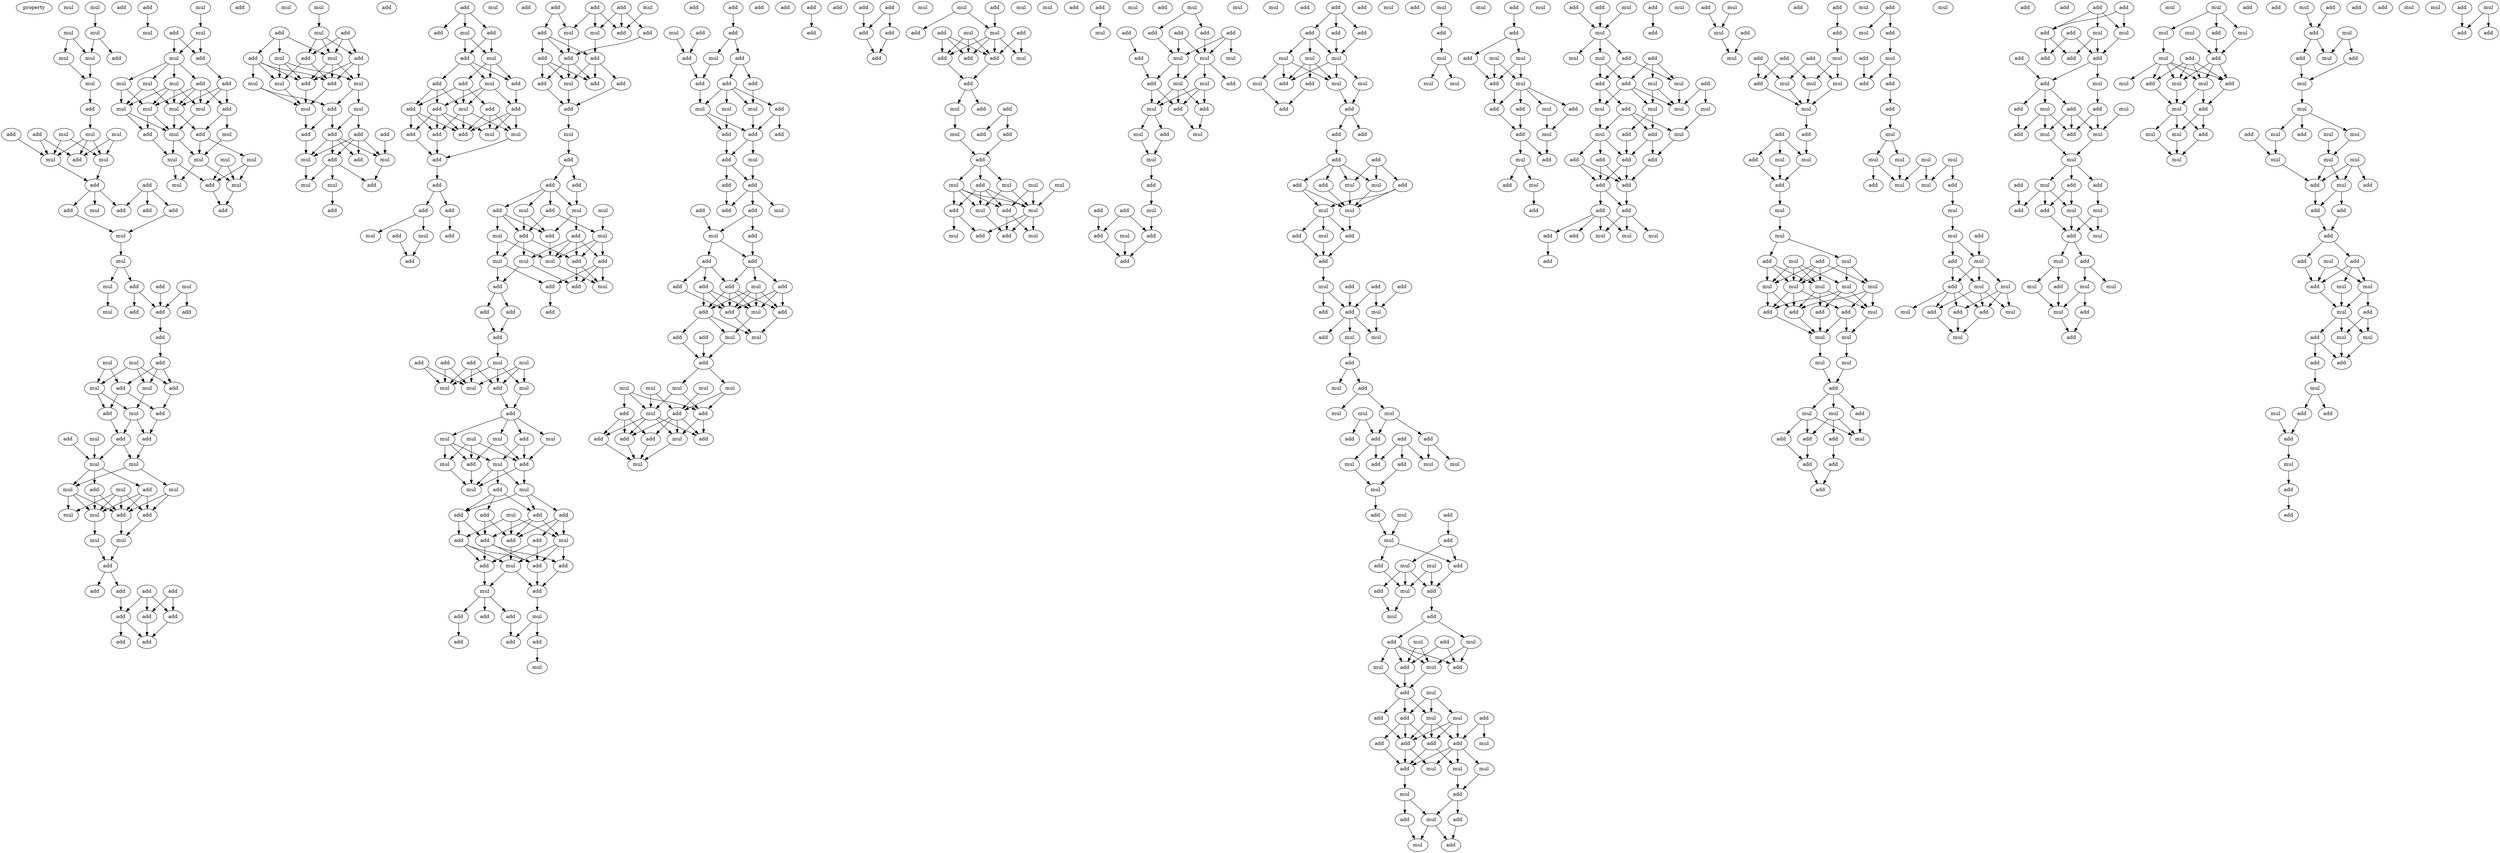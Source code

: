 digraph {
    node [fontcolor=black]
    property [mul=2,lf=2.0]
    0 [ label = mul ];
    1 [ label = mul ];
    2 [ label = mul ];
    3 [ label = mul ];
    4 [ label = mul ];
    5 [ label = add ];
    6 [ label = mul ];
    7 [ label = mul ];
    8 [ label = add ];
    9 [ label = mul ];
    10 [ label = mul ];
    11 [ label = add ];
    12 [ label = add ];
    13 [ label = mul ];
    14 [ label = mul ];
    15 [ label = add ];
    16 [ label = mul ];
    17 [ label = add ];
    18 [ label = add ];
    19 [ label = add ];
    20 [ label = add ];
    21 [ label = add ];
    22 [ label = add ];
    23 [ label = mul ];
    24 [ label = mul ];
    25 [ label = mul ];
    26 [ label = add ];
    27 [ label = mul ];
    28 [ label = mul ];
    29 [ label = add ];
    30 [ label = add ];
    31 [ label = add ];
    32 [ label = mul ];
    33 [ label = add ];
    34 [ label = add ];
    35 [ label = mul ];
    36 [ label = mul ];
    37 [ label = add ];
    38 [ label = add ];
    39 [ label = mul ];
    40 [ label = mul ];
    41 [ label = add ];
    42 [ label = add ];
    43 [ label = mul ];
    44 [ label = add ];
    45 [ label = add ];
    46 [ label = add ];
    47 [ label = add ];
    48 [ label = add ];
    49 [ label = mul ];
    50 [ label = mul ];
    51 [ label = mul ];
    52 [ label = add ];
    53 [ label = mul ];
    54 [ label = mul ];
    55 [ label = add ];
    56 [ label = mul ];
    57 [ label = mul ];
    58 [ label = add ];
    59 [ label = add ];
    60 [ label = mul ];
    61 [ label = mul ];
    62 [ label = mul ];
    63 [ label = add ];
    64 [ label = add ];
    65 [ label = add ];
    66 [ label = add ];
    67 [ label = add ];
    68 [ label = add ];
    69 [ label = add ];
    70 [ label = add ];
    71 [ label = add ];
    72 [ label = add ];
    73 [ label = add ];
    74 [ label = mul ];
    75 [ label = mul ];
    76 [ label = add ];
    77 [ label = add ];
    78 [ label = mul ];
    79 [ label = mul ];
    80 [ label = add ];
    81 [ label = mul ];
    82 [ label = mul ];
    83 [ label = add ];
    84 [ label = mul ];
    85 [ label = add ];
    86 [ label = mul ];
    87 [ label = add ];
    88 [ label = mul ];
    89 [ label = mul ];
    90 [ label = mul ];
    91 [ label = add ];
    92 [ label = add ];
    93 [ label = mul ];
    94 [ label = mul ];
    95 [ label = mul ];
    96 [ label = mul ];
    97 [ label = mul ];
    98 [ label = mul ];
    99 [ label = mul ];
    100 [ label = mul ];
    101 [ label = add ];
    102 [ label = mul ];
    103 [ label = add ];
    104 [ label = mul ];
    105 [ label = add ];
    106 [ label = mul ];
    107 [ label = add ];
    108 [ label = add ];
    109 [ label = mul ];
    110 [ label = add ];
    111 [ label = add ];
    112 [ label = mul ];
    113 [ label = add ];
    114 [ label = add ];
    115 [ label = mul ];
    116 [ label = add ];
    117 [ label = mul ];
    118 [ label = mul ];
    119 [ label = add ];
    120 [ label = mul ];
    121 [ label = mul ];
    122 [ label = add ];
    123 [ label = add ];
    124 [ label = add ];
    125 [ label = add ];
    126 [ label = add ];
    127 [ label = add ];
    128 [ label = mul ];
    129 [ label = mul ];
    130 [ label = mul ];
    131 [ label = mul ];
    132 [ label = add ];
    133 [ label = add ];
    134 [ label = add ];
    135 [ label = add ];
    136 [ label = mul ];
    137 [ label = add ];
    138 [ label = mul ];
    139 [ label = add ];
    140 [ label = mul ];
    141 [ label = add ];
    142 [ label = add ];
    143 [ label = add ];
    144 [ label = mul ];
    145 [ label = add ];
    146 [ label = add ];
    147 [ label = mul ];
    148 [ label = add ];
    149 [ label = add ];
    150 [ label = add ];
    151 [ label = mul ];
    152 [ label = add ];
    153 [ label = mul ];
    154 [ label = add ];
    155 [ label = add ];
    156 [ label = add ];
    157 [ label = add ];
    158 [ label = add ];
    159 [ label = add ];
    160 [ label = mul ];
    161 [ label = add ];
    162 [ label = mul ];
    163 [ label = add ];
    164 [ label = add ];
    165 [ label = add ];
    166 [ label = add ];
    167 [ label = add ];
    168 [ label = mul ];
    169 [ label = add ];
    170 [ label = mul ];
    171 [ label = add ];
    172 [ label = mul ];
    173 [ label = add ];
    174 [ label = add ];
    175 [ label = add ];
    176 [ label = add ];
    177 [ label = add ];
    178 [ label = mul ];
    179 [ label = add ];
    180 [ label = add ];
    181 [ label = add ];
    182 [ label = mul ];
    183 [ label = add ];
    184 [ label = add ];
    185 [ label = add ];
    186 [ label = mul ];
    187 [ label = add ];
    188 [ label = mul ];
    189 [ label = mul ];
    190 [ label = add ];
    191 [ label = add ];
    192 [ label = mul ];
    193 [ label = add ];
    194 [ label = mul ];
    195 [ label = add ];
    196 [ label = add ];
    197 [ label = mul ];
    198 [ label = mul ];
    199 [ label = mul ];
    200 [ label = add ];
    201 [ label = add ];
    202 [ label = add ];
    203 [ label = mul ];
    204 [ label = add ];
    205 [ label = add ];
    206 [ label = add ];
    207 [ label = add ];
    208 [ label = add ];
    209 [ label = add ];
    210 [ label = add ];
    211 [ label = mul ];
    212 [ label = mul ];
    213 [ label = add ];
    214 [ label = mul ];
    215 [ label = mul ];
    216 [ label = add ];
    217 [ label = mul ];
    218 [ label = add ];
    219 [ label = mul ];
    220 [ label = add ];
    221 [ label = mul ];
    222 [ label = mul ];
    223 [ label = mul ];
    224 [ label = add ];
    225 [ label = mul ];
    226 [ label = add ];
    227 [ label = mul ];
    228 [ label = mul ];
    229 [ label = mul ];
    230 [ label = add ];
    231 [ label = add ];
    232 [ label = add ];
    233 [ label = add ];
    234 [ label = add ];
    235 [ label = mul ];
    236 [ label = mul ];
    237 [ label = add ];
    238 [ label = add ];
    239 [ label = add ];
    240 [ label = add ];
    241 [ label = add ];
    242 [ label = mul ];
    243 [ label = add ];
    244 [ label = add ];
    245 [ label = mul ];
    246 [ label = add ];
    247 [ label = add ];
    248 [ label = mul ];
    249 [ label = add ];
    250 [ label = add ];
    251 [ label = add ];
    252 [ label = add ];
    253 [ label = add ];
    254 [ label = mul ];
    255 [ label = add ];
    256 [ label = add ];
    257 [ label = mul ];
    258 [ label = add ];
    259 [ label = add ];
    260 [ label = add ];
    261 [ label = mul ];
    262 [ label = add ];
    263 [ label = add ];
    264 [ label = add ];
    265 [ label = add ];
    266 [ label = mul ];
    267 [ label = add ];
    268 [ label = mul ];
    269 [ label = mul ];
    270 [ label = add ];
    271 [ label = add ];
    272 [ label = add ];
    273 [ label = mul ];
    274 [ label = add ];
    275 [ label = add ];
    276 [ label = add ];
    277 [ label = add ];
    278 [ label = add ];
    279 [ label = mul ];
    280 [ label = add ];
    281 [ label = mul ];
    282 [ label = add ];
    283 [ label = add ];
    284 [ label = add ];
    285 [ label = add ];
    286 [ label = mul ];
    287 [ label = add ];
    288 [ label = add ];
    289 [ label = add ];
    290 [ label = mul ];
    291 [ label = add ];
    292 [ label = add ];
    293 [ label = add ];
    294 [ label = add ];
    295 [ label = add ];
    296 [ label = mul ];
    297 [ label = mul ];
    298 [ label = add ];
    299 [ label = mul ];
    300 [ label = mul ];
    301 [ label = mul ];
    302 [ label = mul ];
    303 [ label = mul ];
    304 [ label = mul ];
    305 [ label = add ];
    306 [ label = add ];
    307 [ label = add ];
    308 [ label = add ];
    309 [ label = add ];
    310 [ label = add ];
    311 [ label = mul ];
    312 [ label = add ];
    313 [ label = mul ];
    314 [ label = add ];
    315 [ label = add ];
    316 [ label = add ];
    317 [ label = add ];
    318 [ label = add ];
    319 [ label = add ];
    320 [ label = add ];
    321 [ label = add ];
    322 [ label = mul ];
    323 [ label = add ];
    324 [ label = add ];
    325 [ label = mul ];
    326 [ label = add ];
    327 [ label = add ];
    328 [ label = mul ];
    329 [ label = mul ];
    330 [ label = add ];
    331 [ label = add ];
    332 [ label = add ];
    333 [ label = add ];
    334 [ label = mul ];
    335 [ label = add ];
    336 [ label = add ];
    337 [ label = add ];
    338 [ label = mul ];
    339 [ label = add ];
    340 [ label = add ];
    341 [ label = add ];
    342 [ label = mul ];
    343 [ label = add ];
    344 [ label = mul ];
    345 [ label = mul ];
    346 [ label = mul ];
    347 [ label = add ];
    348 [ label = mul ];
    349 [ label = mul ];
    350 [ label = mul ];
    351 [ label = add ];
    352 [ label = add ];
    353 [ label = mul ];
    354 [ label = add ];
    355 [ label = add ];
    356 [ label = mul ];
    357 [ label = mul ];
    358 [ label = mul ];
    359 [ label = add ];
    360 [ label = add ];
    361 [ label = mul ];
    362 [ label = mul ];
    363 [ label = add ];
    364 [ label = mul ];
    365 [ label = add ];
    366 [ label = add ];
    367 [ label = add ];
    368 [ label = add ];
    369 [ label = add ];
    370 [ label = mul ];
    371 [ label = add ];
    372 [ label = mul ];
    373 [ label = mul ];
    374 [ label = add ];
    375 [ label = mul ];
    376 [ label = add ];
    377 [ label = mul ];
    378 [ label = add ];
    379 [ label = add ];
    380 [ label = mul ];
    381 [ label = add ];
    382 [ label = mul ];
    383 [ label = mul ];
    384 [ label = mul ];
    385 [ label = mul ];
    386 [ label = mul ];
    387 [ label = add ];
    388 [ label = add ];
    389 [ label = add ];
    390 [ label = mul ];
    391 [ label = add ];
    392 [ label = mul ];
    393 [ label = add ];
    394 [ label = add ];
    395 [ label = add ];
    396 [ label = add ];
    397 [ label = add ];
    398 [ label = add ];
    399 [ label = add ];
    400 [ label = mul ];
    401 [ label = mul ];
    402 [ label = mul ];
    403 [ label = add ];
    404 [ label = add ];
    405 [ label = mul ];
    406 [ label = mul ];
    407 [ label = mul ];
    408 [ label = add ];
    409 [ label = add ];
    410 [ label = add ];
    411 [ label = add ];
    412 [ label = add ];
    413 [ label = add ];
    414 [ label = mul ];
    415 [ label = add ];
    416 [ label = add ];
    417 [ label = mul ];
    418 [ label = add ];
    419 [ label = mul ];
    420 [ label = mul ];
    421 [ label = add ];
    422 [ label = mul ];
    423 [ label = add ];
    424 [ label = add ];
    425 [ label = add ];
    426 [ label = add ];
    427 [ label = add ];
    428 [ label = mul ];
    429 [ label = add ];
    430 [ label = add ];
    431 [ label = add ];
    432 [ label = mul ];
    433 [ label = mul ];
    434 [ label = add ];
    435 [ label = mul ];
    436 [ label = add ];
    437 [ label = mul ];
    438 [ label = add ];
    439 [ label = mul ];
    440 [ label = mul ];
    441 [ label = mul ];
    442 [ label = add ];
    443 [ label = add ];
    444 [ label = add ];
    445 [ label = add ];
    446 [ label = add ];
    447 [ label = add ];
    448 [ label = mul ];
    449 [ label = mul ];
    450 [ label = mul ];
    451 [ label = mul ];
    452 [ label = add ];
    453 [ label = add ];
    454 [ label = mul ];
    455 [ label = mul ];
    456 [ label = add ];
    457 [ label = add ];
    458 [ label = add ];
    459 [ label = mul ];
    460 [ label = mul ];
    461 [ label = add ];
    462 [ label = mul ];
    463 [ label = mul ];
    464 [ label = add ];
    465 [ label = mul ];
    466 [ label = add ];
    467 [ label = mul ];
    468 [ label = add ];
    469 [ label = add ];
    470 [ label = mul ];
    471 [ label = add ];
    472 [ label = mul ];
    473 [ label = mul ];
    474 [ label = add ];
    475 [ label = add ];
    476 [ label = add ];
    477 [ label = mul ];
    478 [ label = mul ];
    479 [ label = add ];
    480 [ label = add ];
    481 [ label = add ];
    482 [ label = mul ];
    483 [ label = add ];
    484 [ label = add ];
    485 [ label = add ];
    486 [ label = mul ];
    487 [ label = add ];
    488 [ label = mul ];
    489 [ label = mul ];
    490 [ label = add ];
    491 [ label = mul ];
    492 [ label = add ];
    493 [ label = mul ];
    494 [ label = add ];
    495 [ label = mul ];
    496 [ label = add ];
    497 [ label = mul ];
    498 [ label = mul ];
    499 [ label = add ];
    500 [ label = add ];
    501 [ label = mul ];
    502 [ label = mul ];
    503 [ label = add ];
    504 [ label = mul ];
    505 [ label = mul ];
    506 [ label = add ];
    507 [ label = mul ];
    508 [ label = add ];
    509 [ label = mul ];
    510 [ label = mul ];
    511 [ label = add ];
    512 [ label = mul ];
    513 [ label = add ];
    514 [ label = mul ];
    515 [ label = add ];
    516 [ label = add ];
    517 [ label = add ];
    518 [ label = mul ];
    519 [ label = add ];
    520 [ label = mul ];
    521 [ label = add ];
    522 [ label = mul ];
    523 [ label = add ];
    524 [ label = add ];
    525 [ label = add ];
    526 [ label = mul ];
    527 [ label = mul ];
    528 [ label = mul ];
    529 [ label = mul ];
    530 [ label = add ];
    531 [ label = add ];
    532 [ label = add ];
    533 [ label = mul ];
    534 [ label = add ];
    535 [ label = mul ];
    536 [ label = add ];
    537 [ label = mul ];
    538 [ label = mul ];
    539 [ label = mul ];
    540 [ label = add ];
    541 [ label = mul ];
    542 [ label = mul ];
    543 [ label = mul ];
    544 [ label = add ];
    545 [ label = add ];
    546 [ label = add ];
    547 [ label = add ];
    548 [ label = add ];
    549 [ label = add ];
    550 [ label = add ];
    551 [ label = add ];
    552 [ label = add ];
    553 [ label = add ];
    554 [ label = mul ];
    555 [ label = mul ];
    556 [ label = add ];
    557 [ label = mul ];
    558 [ label = add ];
    559 [ label = add ];
    560 [ label = add ];
    561 [ label = mul ];
    562 [ label = add ];
    563 [ label = mul ];
    564 [ label = add ];
    565 [ label = add ];
    566 [ label = mul ];
    567 [ label = add ];
    568 [ label = add ];
    569 [ label = mul ];
    570 [ label = add ];
    571 [ label = mul ];
    572 [ label = add ];
    573 [ label = add ];
    574 [ label = add ];
    575 [ label = add ];
    576 [ label = mul ];
    577 [ label = mul ];
    578 [ label = mul ];
    579 [ label = mul ];
    580 [ label = add ];
    581 [ label = add ];
    582 [ label = mul ];
    583 [ label = mul ];
    584 [ label = mul ];
    585 [ label = add ];
    586 [ label = add ];
    587 [ label = mul ];
    588 [ label = mul ];
    589 [ label = add ];
    590 [ label = mul ];
    591 [ label = mul ];
    592 [ label = add ];
    593 [ label = mul ];
    594 [ label = mul ];
    595 [ label = mul ];
    596 [ label = mul ];
    597 [ label = mul ];
    598 [ label = add ];
    599 [ label = add ];
    600 [ label = add ];
    601 [ label = add ];
    602 [ label = mul ];
    603 [ label = mul ];
    604 [ label = mul ];
    605 [ label = mul ];
    606 [ label = mul ];
    607 [ label = add ];
    608 [ label = mul ];
    609 [ label = add ];
    610 [ label = mul ];
    611 [ label = add ];
    612 [ label = mul ];
    613 [ label = add ];
    614 [ label = add ];
    615 [ label = add ];
    616 [ label = add ];
    617 [ label = add ];
    618 [ label = add ];
    619 [ label = mul ];
    620 [ label = add ];
    621 [ label = mul ];
    622 [ label = add ];
    623 [ label = add ];
    624 [ label = mul ];
    625 [ label = add ];
    626 [ label = add ];
    627 [ label = add ];
    628 [ label = mul ];
    629 [ label = mul ];
    630 [ label = mul ];
    631 [ label = mul ];
    632 [ label = mul ];
    633 [ label = mul ];
    634 [ label = add ];
    635 [ label = add ];
    636 [ label = mul ];
    637 [ label = mul ];
    638 [ label = mul ];
    639 [ label = add ];
    640 [ label = mul ];
    641 [ label = add ];
    642 [ label = mul ];
    643 [ label = mul ];
    644 [ label = add ];
    645 [ label = mul ];
    646 [ label = mul ];
    647 [ label = add ];
    648 [ label = add ];
    649 [ label = add ];
    650 [ label = mul ];
    651 [ label = add ];
    652 [ label = add ];
    653 [ label = add ];
    654 [ label = mul ];
    655 [ label = add ];
    656 [ label = add ];
    657 [ label = mul ];
    658 [ label = add ];
    659 [ label = add ];
    660 [ label = add ];
    661 [ label = add ];
    662 [ label = add ];
    663 [ label = mul ];
    664 [ label = add ];
    665 [ label = mul ];
    666 [ label = add ];
    667 [ label = mul ];
    668 [ label = add ];
    669 [ label = mul ];
    670 [ label = mul ];
    671 [ label = add ];
    672 [ label = add ];
    673 [ label = mul ];
    674 [ label = mul ];
    675 [ label = add ];
    676 [ label = add ];
    677 [ label = add ];
    678 [ label = mul ];
    679 [ label = add ];
    680 [ label = add ];
    681 [ label = mul ];
    682 [ label = mul ];
    683 [ label = add ];
    684 [ label = mul ];
    685 [ label = add ];
    686 [ label = mul ];
    687 [ label = mul ];
    688 [ label = mul ];
    689 [ label = add ];
    690 [ label = mul ];
    691 [ label = add ];
    692 [ label = add ];
    693 [ label = mul ];
    694 [ label = mul ];
    695 [ label = mul ];
    696 [ label = add ];
    697 [ label = mul ];
    698 [ label = add ];
    699 [ label = mul ];
    700 [ label = add ];
    701 [ label = mul ];
    702 [ label = add ];
    703 [ label = mul ];
    704 [ label = mul ];
    705 [ label = mul ];
    706 [ label = add ];
    707 [ label = add ];
    708 [ label = add ];
    709 [ label = mul ];
    710 [ label = add ];
    711 [ label = mul ];
    712 [ label = mul ];
    713 [ label = add ];
    714 [ label = mul ];
    715 [ label = mul ];
    716 [ label = add ];
    717 [ label = mul ];
    718 [ label = add ];
    719 [ label = mul ];
    720 [ label = add ];
    721 [ label = add ];
    722 [ label = add ];
    723 [ label = mul ];
    724 [ label = mul ];
    725 [ label = mul ];
    726 [ label = add ];
    727 [ label = mul ];
    728 [ label = mul ];
    729 [ label = add ];
    730 [ label = mul ];
    731 [ label = mul ];
    732 [ label = mul ];
    733 [ label = add ];
    734 [ label = mul ];
    735 [ label = add ];
    736 [ label = add ];
    737 [ label = add ];
    738 [ label = add ];
    739 [ label = mul ];
    740 [ label = add ];
    741 [ label = add ];
    742 [ label = add ];
    743 [ label = add ];
    744 [ label = mul ];
    745 [ label = mul ];
    746 [ label = mul ];
    747 [ label = add ];
    748 [ label = mul ];
    749 [ label = add ];
    750 [ label = mul ];
    751 [ label = mul ];
    752 [ label = add ];
    753 [ label = add ];
    754 [ label = mul ];
    755 [ label = mul ];
    756 [ label = add ];
    757 [ label = add ];
    758 [ label = add ];
    759 [ label = mul ];
    760 [ label = add ];
    761 [ label = add ];
    762 [ label = mul ];
    763 [ label = add ];
    764 [ label = mul ];
    765 [ label = add ];
    766 [ label = add ];
    1 -> 3 [ name = 0 ];
    2 -> 4 [ name = 1 ];
    2 -> 6 [ name = 2 ];
    3 -> 4 [ name = 3 ];
    3 -> 5 [ name = 4 ];
    4 -> 7 [ name = 5 ];
    6 -> 7 [ name = 6 ];
    7 -> 8 [ name = 7 ];
    8 -> 13 [ name = 8 ];
    9 -> 15 [ name = 9 ];
    9 -> 16 [ name = 10 ];
    10 -> 14 [ name = 11 ];
    10 -> 16 [ name = 12 ];
    11 -> 14 [ name = 13 ];
    11 -> 15 [ name = 14 ];
    12 -> 14 [ name = 15 ];
    13 -> 14 [ name = 16 ];
    13 -> 15 [ name = 17 ];
    13 -> 16 [ name = 18 ];
    14 -> 17 [ name = 19 ];
    16 -> 17 [ name = 20 ];
    17 -> 20 [ name = 21 ];
    17 -> 21 [ name = 22 ];
    17 -> 23 [ name = 23 ];
    18 -> 19 [ name = 24 ];
    18 -> 20 [ name = 25 ];
    18 -> 22 [ name = 26 ];
    19 -> 24 [ name = 27 ];
    21 -> 24 [ name = 28 ];
    24 -> 25 [ name = 29 ];
    25 -> 28 [ name = 30 ];
    25 -> 29 [ name = 31 ];
    26 -> 33 [ name = 32 ];
    27 -> 30 [ name = 33 ];
    27 -> 33 [ name = 34 ];
    28 -> 32 [ name = 35 ];
    29 -> 31 [ name = 36 ];
    29 -> 33 [ name = 37 ];
    33 -> 34 [ name = 38 ];
    34 -> 37 [ name = 39 ];
    35 -> 38 [ name = 40 ];
    35 -> 40 [ name = 41 ];
    36 -> 39 [ name = 42 ];
    36 -> 40 [ name = 43 ];
    36 -> 41 [ name = 44 ];
    37 -> 38 [ name = 45 ];
    37 -> 39 [ name = 46 ];
    37 -> 41 [ name = 47 ];
    38 -> 42 [ name = 48 ];
    38 -> 44 [ name = 49 ];
    39 -> 43 [ name = 50 ];
    40 -> 43 [ name = 51 ];
    40 -> 44 [ name = 52 ];
    41 -> 42 [ name = 53 ];
    42 -> 47 [ name = 54 ];
    43 -> 45 [ name = 55 ];
    43 -> 47 [ name = 56 ];
    44 -> 45 [ name = 57 ];
    45 -> 50 [ name = 58 ];
    45 -> 51 [ name = 59 ];
    47 -> 50 [ name = 60 ];
    48 -> 51 [ name = 61 ];
    49 -> 51 [ name = 62 ];
    50 -> 53 [ name = 63 ];
    50 -> 56 [ name = 64 ];
    51 -> 52 [ name = 65 ];
    51 -> 55 [ name = 66 ];
    51 -> 56 [ name = 67 ];
    52 -> 57 [ name = 68 ];
    52 -> 58 [ name = 69 ];
    52 -> 59 [ name = 70 ];
    53 -> 58 [ name = 71 ];
    53 -> 59 [ name = 72 ];
    54 -> 57 [ name = 73 ];
    54 -> 58 [ name = 74 ];
    54 -> 59 [ name = 75 ];
    54 -> 60 [ name = 76 ];
    55 -> 57 [ name = 77 ];
    55 -> 58 [ name = 78 ];
    56 -> 57 [ name = 79 ];
    56 -> 58 [ name = 80 ];
    56 -> 60 [ name = 81 ];
    57 -> 61 [ name = 82 ];
    58 -> 62 [ name = 83 ];
    59 -> 62 [ name = 84 ];
    61 -> 63 [ name = 85 ];
    62 -> 63 [ name = 86 ];
    63 -> 64 [ name = 87 ];
    63 -> 66 [ name = 88 ];
    65 -> 68 [ name = 89 ];
    65 -> 69 [ name = 90 ];
    65 -> 70 [ name = 91 ];
    66 -> 70 [ name = 92 ];
    67 -> 68 [ name = 93 ];
    67 -> 69 [ name = 94 ];
    68 -> 72 [ name = 95 ];
    69 -> 72 [ name = 96 ];
    70 -> 71 [ name = 97 ];
    70 -> 72 [ name = 98 ];
    73 -> 74 [ name = 99 ];
    75 -> 78 [ name = 100 ];
    77 -> 79 [ name = 101 ];
    77 -> 80 [ name = 102 ];
    78 -> 79 [ name = 103 ];
    78 -> 80 [ name = 104 ];
    79 -> 81 [ name = 105 ];
    79 -> 82 [ name = 106 ];
    79 -> 84 [ name = 107 ];
    79 -> 85 [ name = 108 ];
    80 -> 83 [ name = 109 ];
    81 -> 88 [ name = 110 ];
    81 -> 89 [ name = 111 ];
    82 -> 88 [ name = 112 ];
    82 -> 90 [ name = 113 ];
    83 -> 86 [ name = 114 ];
    83 -> 87 [ name = 115 ];
    83 -> 90 [ name = 116 ];
    84 -> 86 [ name = 117 ];
    84 -> 88 [ name = 118 ];
    84 -> 89 [ name = 119 ];
    84 -> 90 [ name = 120 ];
    85 -> 86 [ name = 121 ];
    85 -> 87 [ name = 122 ];
    85 -> 89 [ name = 123 ];
    85 -> 90 [ name = 124 ];
    86 -> 93 [ name = 125 ];
    87 -> 92 [ name = 126 ];
    87 -> 94 [ name = 127 ];
    88 -> 91 [ name = 128 ];
    88 -> 93 [ name = 129 ];
    89 -> 91 [ name = 130 ];
    89 -> 93 [ name = 131 ];
    90 -> 92 [ name = 132 ];
    90 -> 93 [ name = 133 ];
    91 -> 98 [ name = 134 ];
    92 -> 96 [ name = 135 ];
    92 -> 97 [ name = 136 ];
    93 -> 96 [ name = 137 ];
    93 -> 98 [ name = 138 ];
    94 -> 96 [ name = 139 ];
    95 -> 101 [ name = 140 ];
    95 -> 102 [ name = 141 ];
    96 -> 100 [ name = 142 ];
    96 -> 102 [ name = 143 ];
    97 -> 101 [ name = 144 ];
    97 -> 102 [ name = 145 ];
    98 -> 100 [ name = 146 ];
    98 -> 101 [ name = 147 ];
    101 -> 103 [ name = 148 ];
    102 -> 103 [ name = 149 ];
    104 -> 106 [ name = 150 ];
    106 -> 111 [ name = 151 ];
    106 -> 112 [ name = 152 ];
    106 -> 113 [ name = 153 ];
    107 -> 109 [ name = 154 ];
    107 -> 110 [ name = 155 ];
    107 -> 112 [ name = 156 ];
    108 -> 111 [ name = 157 ];
    108 -> 112 [ name = 158 ];
    108 -> 113 [ name = 159 ];
    109 -> 114 [ name = 160 ];
    109 -> 115 [ name = 161 ];
    109 -> 117 [ name = 162 ];
    110 -> 114 [ name = 163 ];
    110 -> 116 [ name = 164 ];
    110 -> 117 [ name = 165 ];
    110 -> 118 [ name = 166 ];
    111 -> 116 [ name = 167 ];
    111 -> 117 [ name = 168 ];
    112 -> 114 [ name = 169 ];
    112 -> 115 [ name = 170 ];
    112 -> 116 [ name = 171 ];
    113 -> 114 [ name = 172 ];
    113 -> 115 [ name = 173 ];
    113 -> 116 [ name = 174 ];
    114 -> 120 [ name = 175 ];
    115 -> 119 [ name = 176 ];
    115 -> 121 [ name = 177 ];
    116 -> 120 [ name = 178 ];
    117 -> 120 [ name = 179 ];
    118 -> 119 [ name = 180 ];
    118 -> 120 [ name = 181 ];
    119 -> 124 [ name = 182 ];
    119 -> 125 [ name = 183 ];
    120 -> 124 [ name = 184 ];
    121 -> 123 [ name = 185 ];
    121 -> 125 [ name = 186 ];
    122 -> 128 [ name = 187 ];
    123 -> 126 [ name = 188 ];
    123 -> 127 [ name = 189 ];
    123 -> 128 [ name = 190 ];
    123 -> 129 [ name = 191 ];
    124 -> 129 [ name = 192 ];
    125 -> 126 [ name = 193 ];
    125 -> 127 [ name = 194 ];
    125 -> 128 [ name = 195 ];
    125 -> 129 [ name = 196 ];
    127 -> 130 [ name = 197 ];
    127 -> 131 [ name = 198 ];
    127 -> 132 [ name = 199 ];
    128 -> 132 [ name = 200 ];
    129 -> 131 [ name = 201 ];
    130 -> 133 [ name = 202 ];
    134 -> 135 [ name = 203 ];
    134 -> 136 [ name = 204 ];
    134 -> 137 [ name = 205 ];
    136 -> 139 [ name = 206 ];
    136 -> 140 [ name = 207 ];
    137 -> 139 [ name = 208 ];
    137 -> 140 [ name = 209 ];
    139 -> 141 [ name = 210 ];
    139 -> 142 [ name = 211 ];
    139 -> 144 [ name = 212 ];
    140 -> 142 [ name = 213 ];
    140 -> 143 [ name = 214 ];
    140 -> 144 [ name = 215 ];
    141 -> 146 [ name = 216 ];
    141 -> 147 [ name = 217 ];
    141 -> 149 [ name = 218 ];
    142 -> 148 [ name = 219 ];
    143 -> 147 [ name = 220 ];
    143 -> 149 [ name = 221 ];
    143 -> 150 [ name = 222 ];
    144 -> 146 [ name = 223 ];
    144 -> 147 [ name = 224 ];
    144 -> 148 [ name = 225 ];
    146 -> 151 [ name = 226 ];
    146 -> 152 [ name = 227 ];
    146 -> 154 [ name = 228 ];
    146 -> 155 [ name = 229 ];
    147 -> 152 [ name = 230 ];
    147 -> 153 [ name = 231 ];
    147 -> 155 [ name = 232 ];
    148 -> 151 [ name = 233 ];
    148 -> 153 [ name = 234 ];
    148 -> 155 [ name = 235 ];
    149 -> 152 [ name = 236 ];
    149 -> 154 [ name = 237 ];
    149 -> 155 [ name = 238 ];
    150 -> 151 [ name = 239 ];
    150 -> 153 [ name = 240 ];
    150 -> 155 [ name = 241 ];
    152 -> 156 [ name = 242 ];
    153 -> 156 [ name = 243 ];
    154 -> 156 [ name = 244 ];
    156 -> 157 [ name = 245 ];
    157 -> 158 [ name = 246 ];
    157 -> 159 [ name = 247 ];
    158 -> 160 [ name = 248 ];
    158 -> 162 [ name = 249 ];
    159 -> 163 [ name = 250 ];
    161 -> 164 [ name = 251 ];
    162 -> 164 [ name = 252 ];
    165 -> 170 [ name = 253 ];
    165 -> 171 [ name = 254 ];
    165 -> 172 [ name = 255 ];
    166 -> 170 [ name = 256 ];
    166 -> 171 [ name = 257 ];
    166 -> 173 [ name = 258 ];
    167 -> 169 [ name = 259 ];
    167 -> 172 [ name = 260 ];
    168 -> 171 [ name = 261 ];
    169 -> 174 [ name = 262 ];
    169 -> 175 [ name = 263 ];
    169 -> 176 [ name = 264 ];
    170 -> 176 [ name = 265 ];
    172 -> 175 [ name = 266 ];
    173 -> 175 [ name = 267 ];
    174 -> 178 [ name = 268 ];
    174 -> 179 [ name = 269 ];
    174 -> 180 [ name = 270 ];
    175 -> 178 [ name = 271 ];
    175 -> 179 [ name = 272 ];
    175 -> 180 [ name = 273 ];
    176 -> 177 [ name = 274 ];
    176 -> 178 [ name = 275 ];
    176 -> 180 [ name = 276 ];
    177 -> 181 [ name = 277 ];
    178 -> 181 [ name = 278 ];
    179 -> 181 [ name = 279 ];
    181 -> 182 [ name = 280 ];
    182 -> 183 [ name = 281 ];
    183 -> 184 [ name = 282 ];
    183 -> 185 [ name = 283 ];
    184 -> 186 [ name = 284 ];
    184 -> 187 [ name = 285 ];
    184 -> 188 [ name = 286 ];
    184 -> 190 [ name = 287 ];
    185 -> 186 [ name = 288 ];
    186 -> 193 [ name = 289 ];
    186 -> 195 [ name = 290 ];
    187 -> 191 [ name = 291 ];
    187 -> 192 [ name = 292 ];
    188 -> 191 [ name = 293 ];
    188 -> 193 [ name = 294 ];
    189 -> 192 [ name = 295 ];
    190 -> 191 [ name = 296 ];
    190 -> 193 [ name = 297 ];
    190 -> 194 [ name = 298 ];
    191 -> 196 [ name = 299 ];
    191 -> 197 [ name = 300 ];
    191 -> 198 [ name = 301 ];
    192 -> 196 [ name = 302 ];
    192 -> 199 [ name = 303 ];
    192 -> 200 [ name = 304 ];
    193 -> 199 [ name = 305 ];
    194 -> 198 [ name = 306 ];
    194 -> 199 [ name = 307 ];
    195 -> 196 [ name = 308 ];
    195 -> 197 [ name = 309 ];
    195 -> 199 [ name = 310 ];
    195 -> 200 [ name = 311 ];
    196 -> 201 [ name = 312 ];
    196 -> 203 [ name = 313 ];
    197 -> 201 [ name = 314 ];
    197 -> 204 [ name = 315 ];
    198 -> 202 [ name = 316 ];
    198 -> 204 [ name = 317 ];
    199 -> 203 [ name = 318 ];
    200 -> 201 [ name = 319 ];
    200 -> 202 [ name = 320 ];
    200 -> 203 [ name = 321 ];
    202 -> 206 [ name = 322 ];
    204 -> 205 [ name = 323 ];
    204 -> 207 [ name = 324 ];
    205 -> 208 [ name = 325 ];
    207 -> 208 [ name = 326 ];
    208 -> 211 [ name = 327 ];
    209 -> 214 [ name = 328 ];
    209 -> 215 [ name = 329 ];
    209 -> 216 [ name = 330 ];
    210 -> 214 [ name = 331 ];
    210 -> 215 [ name = 332 ];
    211 -> 215 [ name = 333 ];
    211 -> 216 [ name = 334 ];
    211 -> 217 [ name = 335 ];
    212 -> 214 [ name = 336 ];
    212 -> 216 [ name = 337 ];
    212 -> 217 [ name = 338 ];
    213 -> 214 [ name = 339 ];
    213 -> 215 [ name = 340 ];
    216 -> 218 [ name = 341 ];
    217 -> 218 [ name = 342 ];
    218 -> 220 [ name = 343 ];
    218 -> 221 [ name = 344 ];
    218 -> 222 [ name = 345 ];
    218 -> 223 [ name = 346 ];
    219 -> 224 [ name = 347 ];
    219 -> 226 [ name = 348 ];
    219 -> 227 [ name = 349 ];
    220 -> 225 [ name = 350 ];
    220 -> 226 [ name = 351 ];
    221 -> 224 [ name = 352 ];
    221 -> 226 [ name = 353 ];
    222 -> 224 [ name = 354 ];
    222 -> 225 [ name = 355 ];
    222 -> 227 [ name = 356 ];
    223 -> 226 [ name = 357 ];
    224 -> 229 [ name = 358 ];
    225 -> 228 [ name = 359 ];
    225 -> 229 [ name = 360 ];
    225 -> 230 [ name = 361 ];
    226 -> 228 [ name = 362 ];
    226 -> 229 [ name = 363 ];
    227 -> 229 [ name = 364 ];
    228 -> 232 [ name = 365 ];
    228 -> 233 [ name = 366 ];
    228 -> 234 [ name = 367 ];
    230 -> 231 [ name = 368 ];
    230 -> 232 [ name = 369 ];
    230 -> 233 [ name = 370 ];
    231 -> 239 [ name = 371 ];
    231 -> 240 [ name = 372 ];
    232 -> 238 [ name = 373 ];
    232 -> 240 [ name = 374 ];
    233 -> 236 [ name = 375 ];
    233 -> 239 [ name = 376 ];
    233 -> 240 [ name = 377 ];
    234 -> 236 [ name = 378 ];
    234 -> 237 [ name = 379 ];
    234 -> 239 [ name = 380 ];
    235 -> 236 [ name = 381 ];
    235 -> 238 [ name = 382 ];
    235 -> 239 [ name = 383 ];
    236 -> 242 [ name = 384 ];
    236 -> 243 [ name = 385 ];
    236 -> 244 [ name = 386 ];
    237 -> 241 [ name = 387 ];
    237 -> 243 [ name = 388 ];
    238 -> 241 [ name = 389 ];
    238 -> 242 [ name = 390 ];
    238 -> 243 [ name = 391 ];
    239 -> 242 [ name = 392 ];
    240 -> 241 [ name = 393 ];
    240 -> 243 [ name = 394 ];
    240 -> 244 [ name = 395 ];
    241 -> 245 [ name = 396 ];
    242 -> 245 [ name = 397 ];
    242 -> 246 [ name = 398 ];
    243 -> 246 [ name = 399 ];
    244 -> 246 [ name = 400 ];
    245 -> 247 [ name = 401 ];
    245 -> 249 [ name = 402 ];
    245 -> 250 [ name = 403 ];
    246 -> 248 [ name = 404 ];
    247 -> 252 [ name = 405 ];
    248 -> 251 [ name = 406 ];
    248 -> 253 [ name = 407 ];
    249 -> 253 [ name = 408 ];
    251 -> 254 [ name = 409 ];
    256 -> 259 [ name = 410 ];
    257 -> 260 [ name = 411 ];
    258 -> 260 [ name = 412 ];
    259 -> 261 [ name = 413 ];
    259 -> 262 [ name = 414 ];
    260 -> 264 [ name = 415 ];
    261 -> 264 [ name = 416 ];
    262 -> 263 [ name = 417 ];
    262 -> 265 [ name = 418 ];
    263 -> 269 [ name = 419 ];
    264 -> 266 [ name = 420 ];
    265 -> 266 [ name = 421 ];
    265 -> 267 [ name = 422 ];
    265 -> 268 [ name = 423 ];
    265 -> 269 [ name = 424 ];
    266 -> 271 [ name = 425 ];
    266 -> 272 [ name = 426 ];
    267 -> 270 [ name = 427 ];
    267 -> 271 [ name = 428 ];
    268 -> 272 [ name = 429 ];
    269 -> 271 [ name = 430 ];
    271 -> 273 [ name = 431 ];
    271 -> 274 [ name = 432 ];
    272 -> 274 [ name = 433 ];
    273 -> 276 [ name = 434 ];
    274 -> 275 [ name = 435 ];
    274 -> 276 [ name = 436 ];
    275 -> 280 [ name = 437 ];
    276 -> 278 [ name = 438 ];
    276 -> 279 [ name = 439 ];
    276 -> 280 [ name = 440 ];
    277 -> 281 [ name = 441 ];
    278 -> 281 [ name = 442 ];
    278 -> 282 [ name = 443 ];
    281 -> 283 [ name = 444 ];
    281 -> 284 [ name = 445 ];
    282 -> 283 [ name = 446 ];
    283 -> 285 [ name = 447 ];
    283 -> 286 [ name = 448 ];
    283 -> 289 [ name = 449 ];
    284 -> 285 [ name = 450 ];
    284 -> 287 [ name = 451 ];
    284 -> 288 [ name = 452 ];
    285 -> 290 [ name = 453 ];
    285 -> 291 [ name = 454 ];
    285 -> 292 [ name = 455 ];
    285 -> 293 [ name = 456 ];
    286 -> 290 [ name = 457 ];
    286 -> 291 [ name = 458 ];
    286 -> 292 [ name = 459 ];
    286 -> 293 [ name = 460 ];
    287 -> 292 [ name = 461 ];
    288 -> 290 [ name = 462 ];
    288 -> 292 [ name = 463 ];
    288 -> 293 [ name = 464 ];
    289 -> 290 [ name = 465 ];
    289 -> 291 [ name = 466 ];
    289 -> 292 [ name = 467 ];
    290 -> 297 [ name = 468 ];
    291 -> 296 [ name = 469 ];
    292 -> 296 [ name = 470 ];
    293 -> 294 [ name = 471 ];
    293 -> 296 [ name = 472 ];
    293 -> 297 [ name = 473 ];
    294 -> 298 [ name = 474 ];
    295 -> 298 [ name = 475 ];
    297 -> 298 [ name = 476 ];
    298 -> 302 [ name = 477 ];
    298 -> 303 [ name = 478 ];
    299 -> 304 [ name = 479 ];
    299 -> 307 [ name = 480 ];
    300 -> 307 [ name = 481 ];
    301 -> 304 [ name = 482 ];
    301 -> 305 [ name = 483 ];
    301 -> 306 [ name = 484 ];
    302 -> 306 [ name = 485 ];
    302 -> 307 [ name = 486 ];
    303 -> 304 [ name = 487 ];
    303 -> 306 [ name = 488 ];
    304 -> 309 [ name = 489 ];
    304 -> 310 [ name = 490 ];
    304 -> 311 [ name = 491 ];
    304 -> 312 [ name = 492 ];
    305 -> 308 [ name = 493 ];
    305 -> 309 [ name = 494 ];
    305 -> 312 [ name = 495 ];
    306 -> 310 [ name = 496 ];
    306 -> 311 [ name = 497 ];
    307 -> 308 [ name = 498 ];
    307 -> 310 [ name = 499 ];
    307 -> 311 [ name = 500 ];
    307 -> 312 [ name = 501 ];
    308 -> 313 [ name = 502 ];
    309 -> 313 [ name = 503 ];
    311 -> 313 [ name = 504 ];
    312 -> 313 [ name = 505 ];
    316 -> 317 [ name = 506 ];
    319 -> 321 [ name = 507 ];
    319 -> 323 [ name = 508 ];
    320 -> 321 [ name = 509 ];
    321 -> 324 [ name = 510 ];
    323 -> 324 [ name = 511 ];
    325 -> 327 [ name = 512 ];
    325 -> 329 [ name = 513 ];
    326 -> 329 [ name = 514 ];
    328 -> 332 [ name = 515 ];
    328 -> 333 [ name = 516 ];
    328 -> 335 [ name = 517 ];
    329 -> 332 [ name = 518 ];
    329 -> 333 [ name = 519 ];
    329 -> 334 [ name = 520 ];
    329 -> 335 [ name = 521 ];
    330 -> 332 [ name = 522 ];
    330 -> 334 [ name = 523 ];
    331 -> 332 [ name = 524 ];
    331 -> 333 [ name = 525 ];
    331 -> 335 [ name = 526 ];
    332 -> 336 [ name = 527 ];
    333 -> 336 [ name = 528 ];
    336 -> 338 [ name = 529 ];
    336 -> 339 [ name = 530 ];
    337 -> 340 [ name = 531 ];
    337 -> 341 [ name = 532 ];
    338 -> 342 [ name = 533 ];
    340 -> 343 [ name = 534 ];
    342 -> 343 [ name = 535 ];
    343 -> 346 [ name = 536 ];
    343 -> 347 [ name = 537 ];
    343 -> 348 [ name = 538 ];
    344 -> 350 [ name = 539 ];
    345 -> 350 [ name = 540 ];
    345 -> 352 [ name = 541 ];
    346 -> 349 [ name = 542 ];
    346 -> 350 [ name = 543 ];
    346 -> 351 [ name = 544 ];
    346 -> 352 [ name = 545 ];
    347 -> 349 [ name = 546 ];
    347 -> 350 [ name = 547 ];
    347 -> 351 [ name = 548 ];
    347 -> 352 [ name = 549 ];
    348 -> 349 [ name = 550 ];
    348 -> 350 [ name = 551 ];
    349 -> 355 [ name = 552 ];
    350 -> 354 [ name = 553 ];
    350 -> 355 [ name = 554 ];
    350 -> 357 [ name = 555 ];
    351 -> 354 [ name = 556 ];
    351 -> 356 [ name = 557 ];
    352 -> 355 [ name = 558 ];
    352 -> 357 [ name = 559 ];
    360 -> 362 [ name = 560 ];
    364 -> 366 [ name = 561 ];
    364 -> 367 [ name = 562 ];
    365 -> 370 [ name = 563 ];
    365 -> 372 [ name = 564 ];
    365 -> 373 [ name = 565 ];
    366 -> 372 [ name = 566 ];
    367 -> 370 [ name = 567 ];
    368 -> 371 [ name = 568 ];
    369 -> 370 [ name = 569 ];
    369 -> 372 [ name = 570 ];
    370 -> 375 [ name = 571 ];
    370 -> 376 [ name = 572 ];
    371 -> 376 [ name = 573 ];
    372 -> 374 [ name = 574 ];
    372 -> 375 [ name = 575 ];
    372 -> 377 [ name = 576 ];
    375 -> 378 [ name = 577 ];
    375 -> 379 [ name = 578 ];
    375 -> 380 [ name = 579 ];
    376 -> 379 [ name = 580 ];
    376 -> 380 [ name = 581 ];
    377 -> 378 [ name = 582 ];
    377 -> 379 [ name = 583 ];
    377 -> 380 [ name = 584 ];
    378 -> 383 [ name = 585 ];
    379 -> 383 [ name = 586 ];
    380 -> 381 [ name = 587 ];
    380 -> 382 [ name = 588 ];
    381 -> 386 [ name = 589 ];
    382 -> 386 [ name = 590 ];
    386 -> 387 [ name = 591 ];
    387 -> 390 [ name = 592 ];
    388 -> 391 [ name = 593 ];
    388 -> 393 [ name = 594 ];
    389 -> 391 [ name = 595 ];
    390 -> 393 [ name = 596 ];
    391 -> 394 [ name = 597 ];
    392 -> 394 [ name = 598 ];
    393 -> 394 [ name = 599 ];
    396 -> 397 [ name = 600 ];
    396 -> 398 [ name = 601 ];
    396 -> 399 [ name = 602 ];
    397 -> 400 [ name = 603 ];
    397 -> 401 [ name = 604 ];
    397 -> 402 [ name = 605 ];
    398 -> 401 [ name = 606 ];
    399 -> 401 [ name = 607 ];
    400 -> 403 [ name = 608 ];
    400 -> 405 [ name = 609 ];
    400 -> 407 [ name = 610 ];
    401 -> 403 [ name = 611 ];
    401 -> 405 [ name = 612 ];
    401 -> 406 [ name = 613 ];
    402 -> 403 [ name = 614 ];
    402 -> 404 [ name = 615 ];
    402 -> 405 [ name = 616 ];
    404 -> 409 [ name = 617 ];
    405 -> 408 [ name = 618 ];
    406 -> 408 [ name = 619 ];
    407 -> 409 [ name = 620 ];
    408 -> 410 [ name = 621 ];
    408 -> 411 [ name = 622 ];
    410 -> 413 [ name = 623 ];
    412 -> 414 [ name = 624 ];
    412 -> 415 [ name = 625 ];
    412 -> 417 [ name = 626 ];
    413 -> 414 [ name = 627 ];
    413 -> 416 [ name = 628 ];
    413 -> 417 [ name = 629 ];
    413 -> 418 [ name = 630 ];
    414 -> 420 [ name = 631 ];
    415 -> 419 [ name = 632 ];
    415 -> 420 [ name = 633 ];
    416 -> 419 [ name = 634 ];
    416 -> 420 [ name = 635 ];
    417 -> 420 [ name = 636 ];
    418 -> 420 [ name = 637 ];
    419 -> 421 [ name = 638 ];
    419 -> 422 [ name = 639 ];
    419 -> 423 [ name = 640 ];
    420 -> 423 [ name = 641 ];
    421 -> 425 [ name = 642 ];
    422 -> 425 [ name = 643 ];
    423 -> 425 [ name = 644 ];
    425 -> 428 [ name = 645 ];
    426 -> 430 [ name = 646 ];
    427 -> 430 [ name = 647 ];
    427 -> 432 [ name = 648 ];
    428 -> 430 [ name = 649 ];
    428 -> 431 [ name = 650 ];
    429 -> 432 [ name = 651 ];
    430 -> 433 [ name = 652 ];
    430 -> 434 [ name = 653 ];
    430 -> 435 [ name = 654 ];
    432 -> 435 [ name = 655 ];
    433 -> 436 [ name = 656 ];
    436 -> 437 [ name = 657 ];
    436 -> 438 [ name = 658 ];
    438 -> 439 [ name = 659 ];
    438 -> 441 [ name = 660 ];
    439 -> 443 [ name = 661 ];
    439 -> 445 [ name = 662 ];
    440 -> 443 [ name = 663 ];
    440 -> 444 [ name = 664 ];
    442 -> 446 [ name = 665 ];
    442 -> 447 [ name = 666 ];
    442 -> 448 [ name = 667 ];
    443 -> 446 [ name = 668 ];
    443 -> 450 [ name = 669 ];
    445 -> 448 [ name = 670 ];
    445 -> 449 [ name = 671 ];
    447 -> 451 [ name = 672 ];
    450 -> 451 [ name = 673 ];
    451 -> 452 [ name = 674 ];
    452 -> 455 [ name = 675 ];
    453 -> 456 [ name = 676 ];
    454 -> 455 [ name = 677 ];
    455 -> 457 [ name = 678 ];
    455 -> 458 [ name = 679 ];
    456 -> 457 [ name = 680 ];
    456 -> 460 [ name = 681 ];
    457 -> 464 [ name = 682 ];
    458 -> 462 [ name = 683 ];
    459 -> 462 [ name = 684 ];
    459 -> 464 [ name = 685 ];
    460 -> 461 [ name = 686 ];
    460 -> 462 [ name = 687 ];
    460 -> 464 [ name = 688 ];
    461 -> 465 [ name = 689 ];
    462 -> 465 [ name = 690 ];
    464 -> 466 [ name = 691 ];
    466 -> 467 [ name = 692 ];
    466 -> 468 [ name = 693 ];
    467 -> 473 [ name = 694 ];
    467 -> 475 [ name = 695 ];
    468 -> 472 [ name = 696 ];
    468 -> 473 [ name = 697 ];
    468 -> 474 [ name = 698 ];
    468 -> 475 [ name = 699 ];
    469 -> 474 [ name = 700 ];
    469 -> 475 [ name = 701 ];
    470 -> 473 [ name = 702 ];
    470 -> 474 [ name = 703 ];
    472 -> 476 [ name = 704 ];
    473 -> 476 [ name = 705 ];
    474 -> 476 [ name = 706 ];
    476 -> 478 [ name = 707 ];
    476 -> 480 [ name = 708 ];
    476 -> 481 [ name = 709 ];
    477 -> 478 [ name = 710 ];
    477 -> 481 [ name = 711 ];
    477 -> 482 [ name = 712 ];
    478 -> 484 [ name = 713 ];
    478 -> 485 [ name = 714 ];
    478 -> 487 [ name = 715 ];
    479 -> 485 [ name = 716 ];
    479 -> 486 [ name = 717 ];
    480 -> 487 [ name = 718 ];
    481 -> 483 [ name = 719 ];
    481 -> 484 [ name = 720 ];
    481 -> 487 [ name = 721 ];
    482 -> 484 [ name = 722 ];
    482 -> 485 [ name = 723 ];
    482 -> 487 [ name = 724 ];
    483 -> 490 [ name = 725 ];
    484 -> 488 [ name = 726 ];
    484 -> 490 [ name = 727 ];
    485 -> 488 [ name = 728 ];
    485 -> 489 [ name = 729 ];
    485 -> 490 [ name = 730 ];
    485 -> 491 [ name = 731 ];
    487 -> 489 [ name = 732 ];
    487 -> 490 [ name = 733 ];
    488 -> 492 [ name = 734 ];
    490 -> 493 [ name = 735 ];
    491 -> 492 [ name = 736 ];
    492 -> 496 [ name = 737 ];
    492 -> 497 [ name = 738 ];
    493 -> 494 [ name = 739 ];
    493 -> 497 [ name = 740 ];
    494 -> 498 [ name = 741 ];
    495 -> 500 [ name = 742 ];
    496 -> 499 [ name = 743 ];
    497 -> 498 [ name = 744 ];
    497 -> 499 [ name = 745 ];
    500 -> 501 [ name = 746 ];
    501 -> 504 [ name = 747 ];
    501 -> 505 [ name = 748 ];
    503 -> 506 [ name = 749 ];
    506 -> 507 [ name = 750 ];
    506 -> 508 [ name = 751 ];
    507 -> 510 [ name = 752 ];
    507 -> 511 [ name = 753 ];
    508 -> 511 [ name = 754 ];
    509 -> 510 [ name = 755 ];
    509 -> 511 [ name = 756 ];
    510 -> 513 [ name = 757 ];
    510 -> 514 [ name = 758 ];
    510 -> 515 [ name = 759 ];
    510 -> 516 [ name = 760 ];
    511 -> 516 [ name = 761 ];
    513 -> 517 [ name = 762 ];
    514 -> 518 [ name = 763 ];
    515 -> 518 [ name = 764 ];
    516 -> 517 [ name = 765 ];
    517 -> 519 [ name = 766 ];
    517 -> 520 [ name = 767 ];
    518 -> 519 [ name = 768 ];
    520 -> 521 [ name = 769 ];
    520 -> 522 [ name = 770 ];
    522 -> 524 [ name = 771 ];
    523 -> 527 [ name = 772 ];
    525 -> 527 [ name = 773 ];
    526 -> 527 [ name = 774 ];
    527 -> 528 [ name = 775 ];
    527 -> 529 [ name = 776 ];
    527 -> 530 [ name = 777 ];
    529 -> 534 [ name = 778 ];
    529 -> 536 [ name = 779 ];
    530 -> 535 [ name = 780 ];
    530 -> 536 [ name = 781 ];
    531 -> 533 [ name = 782 ];
    531 -> 534 [ name = 783 ];
    531 -> 535 [ name = 784 ];
    532 -> 538 [ name = 785 ];
    532 -> 539 [ name = 786 ];
    533 -> 537 [ name = 787 ];
    533 -> 539 [ name = 788 ];
    534 -> 537 [ name = 789 ];
    534 -> 539 [ name = 790 ];
    534 -> 541 [ name = 791 ];
    535 -> 539 [ name = 792 ];
    536 -> 540 [ name = 793 ];
    536 -> 541 [ name = 794 ];
    537 -> 544 [ name = 795 ];
    537 -> 545 [ name = 796 ];
    538 -> 543 [ name = 797 ];
    540 -> 542 [ name = 798 ];
    540 -> 543 [ name = 799 ];
    540 -> 544 [ name = 800 ];
    541 -> 542 [ name = 801 ];
    542 -> 546 [ name = 802 ];
    542 -> 547 [ name = 803 ];
    542 -> 548 [ name = 804 ];
    543 -> 549 [ name = 805 ];
    544 -> 548 [ name = 806 ];
    544 -> 549 [ name = 807 ];
    545 -> 548 [ name = 808 ];
    546 -> 550 [ name = 809 ];
    546 -> 551 [ name = 810 ];
    547 -> 550 [ name = 811 ];
    547 -> 551 [ name = 812 ];
    548 -> 550 [ name = 813 ];
    548 -> 551 [ name = 814 ];
    549 -> 550 [ name = 815 ];
    550 -> 552 [ name = 816 ];
    551 -> 552 [ name = 817 ];
    551 -> 553 [ name = 818 ];
    552 -> 554 [ name = 819 ];
    552 -> 555 [ name = 820 ];
    552 -> 557 [ name = 821 ];
    553 -> 554 [ name = 822 ];
    553 -> 555 [ name = 823 ];
    553 -> 556 [ name = 824 ];
    553 -> 558 [ name = 825 ];
    558 -> 559 [ name = 826 ];
    560 -> 564 [ name = 827 ];
    562 -> 566 [ name = 828 ];
    563 -> 566 [ name = 829 ];
    566 -> 569 [ name = 830 ];
    567 -> 569 [ name = 831 ];
    568 -> 570 [ name = 832 ];
    570 -> 571 [ name = 833 ];
    571 -> 576 [ name = 834 ];
    571 -> 578 [ name = 835 ];
    572 -> 575 [ name = 836 ];
    572 -> 578 [ name = 837 ];
    573 -> 575 [ name = 838 ];
    573 -> 577 [ name = 839 ];
    574 -> 576 [ name = 840 ];
    574 -> 577 [ name = 841 ];
    575 -> 579 [ name = 842 ];
    576 -> 579 [ name = 843 ];
    577 -> 579 [ name = 844 ];
    578 -> 579 [ name = 845 ];
    579 -> 581 [ name = 846 ];
    580 -> 582 [ name = 847 ];
    580 -> 584 [ name = 848 ];
    580 -> 585 [ name = 849 ];
    581 -> 584 [ name = 850 ];
    582 -> 586 [ name = 851 ];
    584 -> 586 [ name = 852 ];
    585 -> 586 [ name = 853 ];
    586 -> 587 [ name = 854 ];
    587 -> 588 [ name = 855 ];
    588 -> 591 [ name = 856 ];
    588 -> 592 [ name = 857 ];
    589 -> 594 [ name = 858 ];
    589 -> 595 [ name = 859 ];
    589 -> 596 [ name = 860 ];
    589 -> 597 [ name = 861 ];
    590 -> 593 [ name = 862 ];
    590 -> 594 [ name = 863 ];
    590 -> 596 [ name = 864 ];
    590 -> 597 [ name = 865 ];
    591 -> 593 [ name = 866 ];
    591 -> 595 [ name = 867 ];
    591 -> 597 [ name = 868 ];
    592 -> 594 [ name = 869 ];
    592 -> 596 [ name = 870 ];
    592 -> 597 [ name = 871 ];
    593 -> 598 [ name = 872 ];
    593 -> 599 [ name = 873 ];
    593 -> 602 [ name = 874 ];
    594 -> 598 [ name = 875 ];
    594 -> 601 [ name = 876 ];
    595 -> 600 [ name = 877 ];
    595 -> 601 [ name = 878 ];
    595 -> 602 [ name = 879 ];
    596 -> 599 [ name = 880 ];
    596 -> 601 [ name = 881 ];
    596 -> 602 [ name = 882 ];
    597 -> 598 [ name = 883 ];
    597 -> 600 [ name = 884 ];
    597 -> 601 [ name = 885 ];
    598 -> 604 [ name = 886 ];
    599 -> 604 [ name = 887 ];
    600 -> 603 [ name = 888 ];
    600 -> 604 [ name = 889 ];
    601 -> 604 [ name = 890 ];
    602 -> 603 [ name = 891 ];
    603 -> 605 [ name = 892 ];
    604 -> 606 [ name = 893 ];
    605 -> 607 [ name = 894 ];
    606 -> 607 [ name = 895 ];
    607 -> 608 [ name = 896 ];
    607 -> 609 [ name = 897 ];
    607 -> 610 [ name = 898 ];
    608 -> 611 [ name = 899 ];
    608 -> 612 [ name = 900 ];
    608 -> 613 [ name = 901 ];
    609 -> 612 [ name = 902 ];
    610 -> 612 [ name = 903 ];
    610 -> 613 [ name = 904 ];
    610 -> 614 [ name = 905 ];
    611 -> 616 [ name = 906 ];
    613 -> 615 [ name = 907 ];
    614 -> 615 [ name = 908 ];
    615 -> 617 [ name = 909 ];
    616 -> 617 [ name = 910 ];
    618 -> 619 [ name = 911 ];
    618 -> 620 [ name = 912 ];
    620 -> 621 [ name = 913 ];
    621 -> 623 [ name = 914 ];
    621 -> 625 [ name = 915 ];
    622 -> 623 [ name = 916 ];
    625 -> 627 [ name = 917 ];
    627 -> 628 [ name = 918 ];
    628 -> 629 [ name = 919 ];
    628 -> 632 [ name = 920 ];
    629 -> 633 [ name = 921 ];
    630 -> 635 [ name = 922 ];
    630 -> 636 [ name = 923 ];
    631 -> 633 [ name = 924 ];
    631 -> 636 [ name = 925 ];
    632 -> 633 [ name = 926 ];
    632 -> 634 [ name = 927 ];
    635 -> 637 [ name = 928 ];
    637 -> 638 [ name = 929 ];
    638 -> 640 [ name = 930 ];
    638 -> 641 [ name = 931 ];
    639 -> 640 [ name = 932 ];
    640 -> 642 [ name = 933 ];
    640 -> 643 [ name = 934 ];
    640 -> 644 [ name = 935 ];
    641 -> 642 [ name = 936 ];
    641 -> 644 [ name = 937 ];
    642 -> 646 [ name = 938 ];
    642 -> 647 [ name = 939 ];
    642 -> 648 [ name = 940 ];
    643 -> 646 [ name = 941 ];
    643 -> 648 [ name = 942 ];
    643 -> 649 [ name = 943 ];
    644 -> 645 [ name = 944 ];
    644 -> 647 [ name = 945 ];
    644 -> 648 [ name = 946 ];
    644 -> 649 [ name = 947 ];
    647 -> 650 [ name = 948 ];
    648 -> 650 [ name = 949 ];
    649 -> 650 [ name = 950 ];
    652 -> 654 [ name = 951 ];
    652 -> 656 [ name = 952 ];
    653 -> 654 [ name = 953 ];
    653 -> 656 [ name = 954 ];
    653 -> 657 [ name = 955 ];
    654 -> 658 [ name = 956 ];
    655 -> 658 [ name = 957 ];
    655 -> 660 [ name = 958 ];
    656 -> 660 [ name = 959 ];
    656 -> 661 [ name = 960 ];
    657 -> 658 [ name = 961 ];
    657 -> 661 [ name = 962 ];
    658 -> 662 [ name = 963 ];
    658 -> 663 [ name = 964 ];
    659 -> 662 [ name = 965 ];
    662 -> 664 [ name = 966 ];
    662 -> 667 [ name = 967 ];
    662 -> 668 [ name = 968 ];
    663 -> 666 [ name = 969 ];
    664 -> 669 [ name = 970 ];
    664 -> 670 [ name = 971 ];
    664 -> 671 [ name = 972 ];
    665 -> 669 [ name = 973 ];
    666 -> 669 [ name = 974 ];
    666 -> 671 [ name = 975 ];
    667 -> 670 [ name = 976 ];
    667 -> 671 [ name = 977 ];
    667 -> 672 [ name = 978 ];
    668 -> 672 [ name = 979 ];
    669 -> 673 [ name = 980 ];
    670 -> 673 [ name = 981 ];
    673 -> 674 [ name = 982 ];
    673 -> 676 [ name = 983 ];
    673 -> 677 [ name = 984 ];
    674 -> 678 [ name = 985 ];
    674 -> 679 [ name = 986 ];
    674 -> 680 [ name = 987 ];
    675 -> 679 [ name = 988 ];
    676 -> 681 [ name = 989 ];
    677 -> 678 [ name = 990 ];
    677 -> 680 [ name = 991 ];
    678 -> 682 [ name = 992 ];
    678 -> 683 [ name = 993 ];
    680 -> 683 [ name = 994 ];
    681 -> 682 [ name = 995 ];
    681 -> 683 [ name = 996 ];
    683 -> 684 [ name = 997 ];
    683 -> 685 [ name = 998 ];
    684 -> 686 [ name = 999 ];
    684 -> 689 [ name = 1000 ];
    685 -> 687 [ name = 1001 ];
    685 -> 688 [ name = 1002 ];
    686 -> 690 [ name = 1003 ];
    687 -> 690 [ name = 1004 ];
    687 -> 691 [ name = 1005 ];
    689 -> 690 [ name = 1006 ];
    690 -> 692 [ name = 1007 ];
    691 -> 692 [ name = 1008 ];
    694 -> 695 [ name = 1009 ];
    694 -> 698 [ name = 1010 ];
    694 -> 699 [ name = 1011 ];
    695 -> 700 [ name = 1012 ];
    697 -> 700 [ name = 1013 ];
    698 -> 700 [ name = 1014 ];
    699 -> 701 [ name = 1015 ];
    700 -> 703 [ name = 1016 ];
    700 -> 704 [ name = 1017 ];
    700 -> 706 [ name = 1018 ];
    701 -> 703 [ name = 1019 ];
    701 -> 704 [ name = 1020 ];
    701 -> 705 [ name = 1021 ];
    701 -> 706 [ name = 1022 ];
    701 -> 707 [ name = 1023 ];
    702 -> 703 [ name = 1024 ];
    702 -> 704 [ name = 1025 ];
    702 -> 706 [ name = 1026 ];
    702 -> 707 [ name = 1027 ];
    703 -> 708 [ name = 1028 ];
    703 -> 709 [ name = 1029 ];
    704 -> 709 [ name = 1030 ];
    706 -> 708 [ name = 1031 ];
    707 -> 709 [ name = 1032 ];
    708 -> 710 [ name = 1033 ];
    708 -> 711 [ name = 1034 ];
    709 -> 710 [ name = 1035 ];
    709 -> 711 [ name = 1036 ];
    709 -> 712 [ name = 1037 ];
    710 -> 714 [ name = 1038 ];
    711 -> 714 [ name = 1039 ];
    712 -> 714 [ name = 1040 ];
    715 -> 718 [ name = 1041 ];
    716 -> 718 [ name = 1042 ];
    717 -> 719 [ name = 1043 ];
    717 -> 721 [ name = 1044 ];
    718 -> 719 [ name = 1045 ];
    718 -> 722 [ name = 1046 ];
    721 -> 723 [ name = 1047 ];
    722 -> 723 [ name = 1048 ];
    723 -> 724 [ name = 1049 ];
    724 -> 725 [ name = 1050 ];
    724 -> 726 [ name = 1051 ];
    724 -> 727 [ name = 1052 ];
    725 -> 731 [ name = 1053 ];
    727 -> 732 [ name = 1054 ];
    728 -> 731 [ name = 1055 ];
    729 -> 732 [ name = 1056 ];
    730 -> 733 [ name = 1057 ];
    730 -> 734 [ name = 1058 ];
    730 -> 735 [ name = 1059 ];
    731 -> 733 [ name = 1060 ];
    731 -> 734 [ name = 1061 ];
    732 -> 733 [ name = 1062 ];
    733 -> 737 [ name = 1063 ];
    734 -> 736 [ name = 1064 ];
    734 -> 737 [ name = 1065 ];
    736 -> 738 [ name = 1066 ];
    737 -> 738 [ name = 1067 ];
    738 -> 740 [ name = 1068 ];
    738 -> 742 [ name = 1069 ];
    739 -> 743 [ name = 1070 ];
    739 -> 745 [ name = 1071 ];
    740 -> 743 [ name = 1072 ];
    740 -> 744 [ name = 1073 ];
    740 -> 745 [ name = 1074 ];
    742 -> 743 [ name = 1075 ];
    743 -> 746 [ name = 1076 ];
    744 -> 746 [ name = 1077 ];
    745 -> 746 [ name = 1078 ];
    745 -> 747 [ name = 1079 ];
    746 -> 748 [ name = 1080 ];
    746 -> 749 [ name = 1081 ];
    746 -> 750 [ name = 1082 ];
    747 -> 748 [ name = 1083 ];
    747 -> 750 [ name = 1084 ];
    748 -> 753 [ name = 1085 ];
    749 -> 752 [ name = 1086 ];
    749 -> 753 [ name = 1087 ];
    750 -> 753 [ name = 1088 ];
    752 -> 754 [ name = 1089 ];
    754 -> 756 [ name = 1090 ];
    754 -> 757 [ name = 1091 ];
    755 -> 758 [ name = 1092 ];
    756 -> 758 [ name = 1093 ];
    758 -> 759 [ name = 1094 ];
    759 -> 760 [ name = 1095 ];
    760 -> 761 [ name = 1096 ];
    763 -> 765 [ name = 1097 ];
    764 -> 765 [ name = 1098 ];
    764 -> 766 [ name = 1099 ];
}
